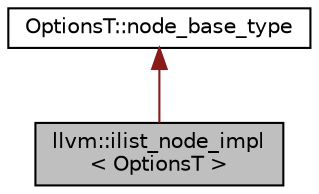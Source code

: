 digraph "llvm::ilist_node_impl&lt; OptionsT &gt;"
{
 // LATEX_PDF_SIZE
  bgcolor="transparent";
  edge [fontname="Helvetica",fontsize="10",labelfontname="Helvetica",labelfontsize="10"];
  node [fontname="Helvetica",fontsize="10",shape="box"];
  Node1 [label="llvm::ilist_node_impl\l\< OptionsT \>",height=0.2,width=0.4,color="black", fillcolor="grey75", style="filled", fontcolor="black",tooltip="Implementation for an ilist node."];
  Node2 -> Node1 [dir="back",color="firebrick4",fontsize="10",style="solid",fontname="Helvetica"];
  Node2 [label="OptionsT::node_base_type",height=0.2,width=0.4,color="black",tooltip=" "];
}
